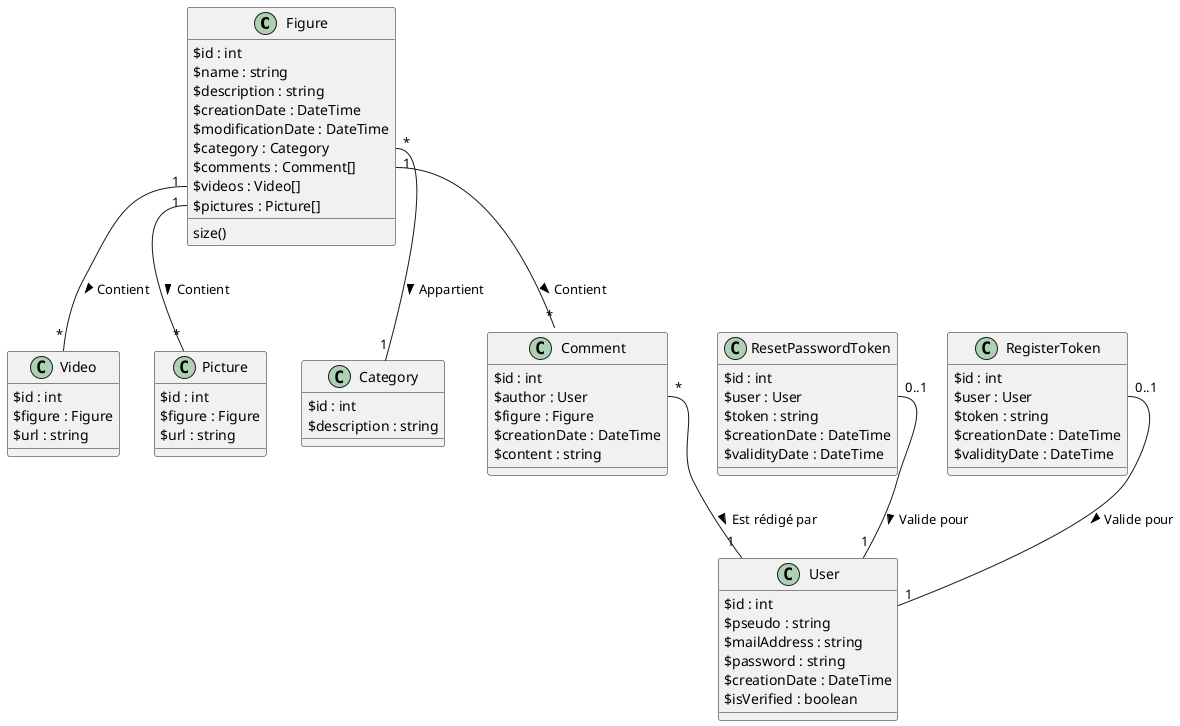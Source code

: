@startuml
'https://plantuml.com/class-diagram
'left to right direction

class Figure
class Video
class Picture
class Category
class Comment
class User
class ResetPasswordToken
class RegisterToken
Figure::$videos "1" -- "*" Video : Contient >
Figure::$pictures "1" -- "*" Picture : Contient >
Figure::$category "*" -- "1" Category : Appartient >
Figure::$comments "1" -- "*" Comment : Contient >
Comment::$author "*" -- "1" User : Est rédigé par >
ResetPasswordToken::$user "0..1" -- "1" User : Valide pour >
RegisterToken::$user "0..1" -- "1" User : Valide pour >


class Figure {
    $id : int
    $name : string
    $description : string
    $creationDate : DateTime
    $modificationDate : DateTime
    $category : Category
    $comments : Comment[]
    $videos : Video[]
    $pictures : Picture[]
    size()
}

class Category {
    $id : int
    $description : string
}

class Video {
    $id : int
    $figure : Figure
    $url : string
}

class Picture {
    $id : int
    $figure : Figure
    $url : string
}

class User {
    $id : int
    $pseudo : string
    $mailAddress : string
    $password : string
    $creationDate : DateTime
    $isVerified : boolean
}


class ResetPasswordToken {
    $id : int
    $user : User
    $token : string
    $creationDate : DateTime
    $validityDate : DateTime
}

class RegisterToken {
    $id : int
    $user : User
    $token : string
    $creationDate : DateTime
    $validityDate : DateTime
}

class Comment {
    $id : int
    $author : User
    $figure : Figure
    $creationDate : DateTime
    $content : string
}

@enduml
